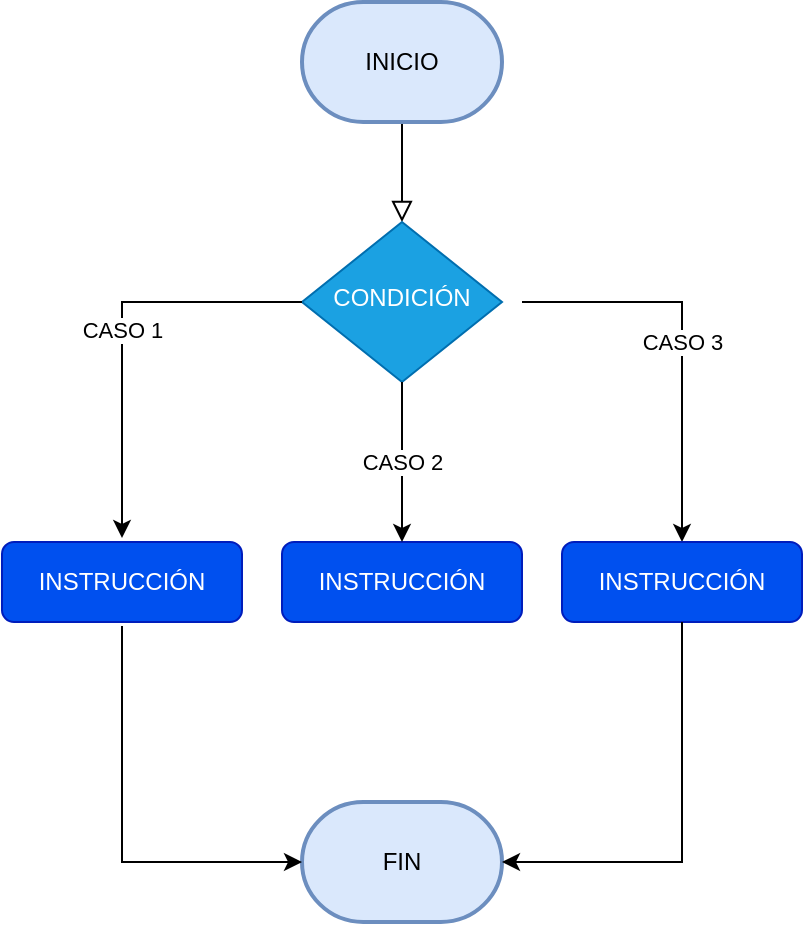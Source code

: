 <mxfile version="14.6.10" type="github">
  <diagram id="C5RBs43oDa-KdzZeNtuy" name="Page-1">
    <mxGraphModel dx="851" dy="450" grid="1" gridSize="10" guides="1" tooltips="1" connect="1" arrows="1" fold="1" page="1" pageScale="1" pageWidth="827" pageHeight="1169" math="0" shadow="0">
      <root>
        <mxCell id="WIyWlLk6GJQsqaUBKTNV-0" />
        <mxCell id="WIyWlLk6GJQsqaUBKTNV-1" parent="WIyWlLk6GJQsqaUBKTNV-0" />
        <mxCell id="WIyWlLk6GJQsqaUBKTNV-2" value="" style="rounded=0;html=1;jettySize=auto;orthogonalLoop=1;fontSize=11;endArrow=block;endFill=0;endSize=8;strokeWidth=1;shadow=0;labelBackgroundColor=none;edgeStyle=orthogonalEdgeStyle;exitX=0.5;exitY=1;exitDx=0;exitDy=0;exitPerimeter=0;" parent="WIyWlLk6GJQsqaUBKTNV-1" source="bFE70zYBVjjP-oaBzY-C-0" edge="1">
          <mxGeometry relative="1" as="geometry">
            <mxPoint x="220" y="120" as="sourcePoint" />
            <mxPoint x="220" y="120" as="targetPoint" />
            <Array as="points" />
          </mxGeometry>
        </mxCell>
        <mxCell id="WIyWlLk6GJQsqaUBKTNV-6" value="&lt;font style=&quot;vertical-align: inherit&quot;&gt;&lt;font style=&quot;vertical-align: inherit&quot;&gt;CONDICIÓN&lt;/font&gt;&lt;/font&gt;" style="rhombus;whiteSpace=wrap;html=1;shadow=0;fontFamily=Helvetica;fontSize=12;align=center;strokeWidth=1;spacing=6;spacingTop=-4;fillColor=#1ba1e2;strokeColor=#006EAF;fontColor=#ffffff;" parent="WIyWlLk6GJQsqaUBKTNV-1" vertex="1">
          <mxGeometry x="170" y="120" width="100" height="80" as="geometry" />
        </mxCell>
        <mxCell id="WIyWlLk6GJQsqaUBKTNV-11" value="&lt;font style=&quot;vertical-align: inherit&quot;&gt;&lt;font style=&quot;vertical-align: inherit&quot;&gt;INSTRUCCIÓN&lt;/font&gt;&lt;/font&gt;" style="rounded=1;whiteSpace=wrap;html=1;fontSize=12;glass=0;strokeWidth=1;shadow=0;fillColor=#0050ef;strokeColor=#001DBC;fontColor=#ffffff;" parent="WIyWlLk6GJQsqaUBKTNV-1" vertex="1">
          <mxGeometry x="20" y="280" width="120" height="40" as="geometry" />
        </mxCell>
        <mxCell id="bFE70zYBVjjP-oaBzY-C-0" value="&lt;font style=&quot;vertical-align: inherit&quot;&gt;&lt;font style=&quot;vertical-align: inherit&quot;&gt;INICIO&lt;/font&gt;&lt;/font&gt;" style="strokeWidth=2;html=1;shape=mxgraph.flowchart.terminator;whiteSpace=wrap;fillColor=#dae8fc;strokeColor=#6c8ebf;" vertex="1" parent="WIyWlLk6GJQsqaUBKTNV-1">
          <mxGeometry x="170" y="10" width="100" height="60" as="geometry" />
        </mxCell>
        <mxCell id="bFE70zYBVjjP-oaBzY-C-1" value="&lt;font style=&quot;vertical-align: inherit&quot;&gt;&lt;font style=&quot;vertical-align: inherit&quot;&gt;FIN&lt;/font&gt;&lt;/font&gt;" style="strokeWidth=2;html=1;shape=mxgraph.flowchart.terminator;whiteSpace=wrap;fillColor=#dae8fc;strokeColor=#6c8ebf;" vertex="1" parent="WIyWlLk6GJQsqaUBKTNV-1">
          <mxGeometry x="170" y="410" width="100" height="60" as="geometry" />
        </mxCell>
        <mxCell id="bFE70zYBVjjP-oaBzY-C-2" value="" style="endArrow=classic;html=1;rounded=0;edgeStyle=orthogonalEdgeStyle;entryX=0;entryY=0.5;entryDx=0;entryDy=0;entryPerimeter=0;" edge="1" parent="WIyWlLk6GJQsqaUBKTNV-1" target="bFE70zYBVjjP-oaBzY-C-1">
          <mxGeometry width="50" height="50" relative="1" as="geometry">
            <mxPoint x="80" y="322" as="sourcePoint" />
            <mxPoint x="160" y="440" as="targetPoint" />
            <Array as="points">
              <mxPoint x="80" y="440" />
            </Array>
          </mxGeometry>
        </mxCell>
        <mxCell id="bFE70zYBVjjP-oaBzY-C-3" value="" style="endArrow=classic;html=1;rounded=0;edgeStyle=elbowEdgeStyle;elbow=vertical;" edge="1" parent="WIyWlLk6GJQsqaUBKTNV-1">
          <mxGeometry relative="1" as="geometry">
            <mxPoint x="170" y="160" as="sourcePoint" />
            <mxPoint x="80" y="278" as="targetPoint" />
            <Array as="points">
              <mxPoint x="80" y="160" />
            </Array>
          </mxGeometry>
        </mxCell>
        <mxCell id="bFE70zYBVjjP-oaBzY-C-4" value="&lt;font style=&quot;vertical-align: inherit&quot;&gt;&lt;font style=&quot;vertical-align: inherit&quot;&gt;&lt;font style=&quot;vertical-align: inherit&quot;&gt;&lt;font style=&quot;vertical-align: inherit&quot;&gt;CASO 1&lt;/font&gt;&lt;/font&gt;&lt;/font&gt;&lt;/font&gt;" style="edgeLabel;resizable=0;html=1;align=center;verticalAlign=middle;" connectable="0" vertex="1" parent="bFE70zYBVjjP-oaBzY-C-3">
          <mxGeometry relative="1" as="geometry" />
        </mxCell>
        <mxCell id="bFE70zYBVjjP-oaBzY-C-11" value="" style="endArrow=classic;html=1;rounded=0;edgeStyle=orthogonalEdgeStyle;" edge="1" parent="WIyWlLk6GJQsqaUBKTNV-1">
          <mxGeometry relative="1" as="geometry">
            <mxPoint x="280" y="160" as="sourcePoint" />
            <mxPoint x="360" y="280" as="targetPoint" />
            <Array as="points">
              <mxPoint x="360" y="160" />
            </Array>
          </mxGeometry>
        </mxCell>
        <mxCell id="bFE70zYBVjjP-oaBzY-C-12" value="CASO 3" style="edgeLabel;resizable=0;html=1;align=center;verticalAlign=middle;" connectable="0" vertex="1" parent="bFE70zYBVjjP-oaBzY-C-11">
          <mxGeometry relative="1" as="geometry" />
        </mxCell>
        <mxCell id="bFE70zYBVjjP-oaBzY-C-13" value="&lt;font style=&quot;vertical-align: inherit&quot;&gt;&lt;font style=&quot;vertical-align: inherit&quot;&gt;INSTRUCCIÓN&lt;/font&gt;&lt;/font&gt;" style="rounded=1;whiteSpace=wrap;html=1;fontSize=12;glass=0;strokeWidth=1;shadow=0;fillColor=#0050ef;strokeColor=#001DBC;fontColor=#ffffff;" vertex="1" parent="WIyWlLk6GJQsqaUBKTNV-1">
          <mxGeometry x="300" y="280" width="120" height="40" as="geometry" />
        </mxCell>
        <mxCell id="bFE70zYBVjjP-oaBzY-C-14" value="" style="endArrow=classic;html=1;rounded=0;edgeStyle=orthogonalEdgeStyle;exitX=0.5;exitY=1;exitDx=0;exitDy=0;entryX=1;entryY=0.5;entryDx=0;entryDy=0;entryPerimeter=0;" edge="1" parent="WIyWlLk6GJQsqaUBKTNV-1" source="bFE70zYBVjjP-oaBzY-C-13" target="bFE70zYBVjjP-oaBzY-C-1">
          <mxGeometry width="50" height="50" relative="1" as="geometry">
            <mxPoint x="400" y="330" as="sourcePoint" />
            <mxPoint x="280" y="440" as="targetPoint" />
            <Array as="points">
              <mxPoint x="360" y="440" />
            </Array>
          </mxGeometry>
        </mxCell>
        <mxCell id="bFE70zYBVjjP-oaBzY-C-15" value="&lt;font style=&quot;vertical-align: inherit&quot;&gt;&lt;font style=&quot;vertical-align: inherit&quot;&gt;INSTRUCCIÓN&lt;/font&gt;&lt;/font&gt;" style="rounded=1;whiteSpace=wrap;html=1;fontSize=12;glass=0;strokeWidth=1;shadow=0;fillColor=#0050ef;strokeColor=#001DBC;fontColor=#ffffff;" vertex="1" parent="WIyWlLk6GJQsqaUBKTNV-1">
          <mxGeometry x="160" y="280" width="120" height="40" as="geometry" />
        </mxCell>
        <mxCell id="bFE70zYBVjjP-oaBzY-C-16" value="" style="endArrow=classic;html=1;rounded=0;edgeStyle=orthogonalEdgeStyle;entryX=0.5;entryY=0;entryDx=0;entryDy=0;exitX=0.5;exitY=1;exitDx=0;exitDy=0;" edge="1" parent="WIyWlLk6GJQsqaUBKTNV-1" source="WIyWlLk6GJQsqaUBKTNV-6" target="bFE70zYBVjjP-oaBzY-C-15">
          <mxGeometry relative="1" as="geometry">
            <mxPoint x="150" y="230" as="sourcePoint" />
            <mxPoint x="250" y="230" as="targetPoint" />
            <Array as="points">
              <mxPoint x="220" y="250" />
              <mxPoint x="220" y="250" />
            </Array>
          </mxGeometry>
        </mxCell>
        <mxCell id="bFE70zYBVjjP-oaBzY-C-17" value="CASO 2" style="edgeLabel;resizable=0;html=1;align=center;verticalAlign=middle;" connectable="0" vertex="1" parent="bFE70zYBVjjP-oaBzY-C-16">
          <mxGeometry relative="1" as="geometry" />
        </mxCell>
      </root>
    </mxGraphModel>
  </diagram>
</mxfile>
